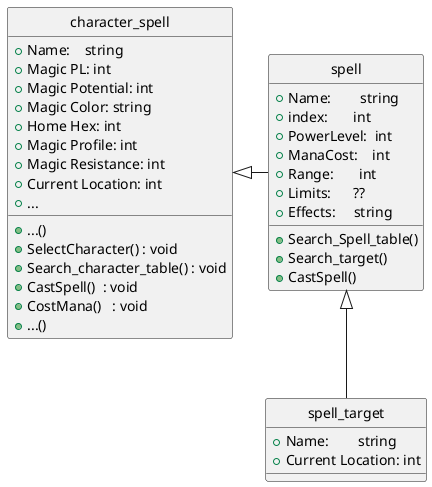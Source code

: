 @startuml
hide circle
class character_spell{
  +Name:    string
  +Magic PL: int
  +Magic Potential: int
  +Magic Color: string
  +Home Hex: int
  +Magic Profile: int
  +Magic Resistance: int
  +Current Location: int
  + ...
  + ...()
  +SelectCharacter() : void
  +Search_character_table() : void
  +CastSpell()  : void
  +CostMana()   : void
  + ...()
}

class spell{
  +Name:        string
  +index:       int
  +PowerLevel:  int
  +ManaCost:    int
  +Range:       int 
  +Limits:      ??
  +Effects:     string
  +Search_Spell_table()
  +Search_target()
  +CastSpell()
}

class spell_target{
  +Name:        string
  +Current Location: int
}

character_spell <|-right-- spell
spell <|-- spell_target

@enduml